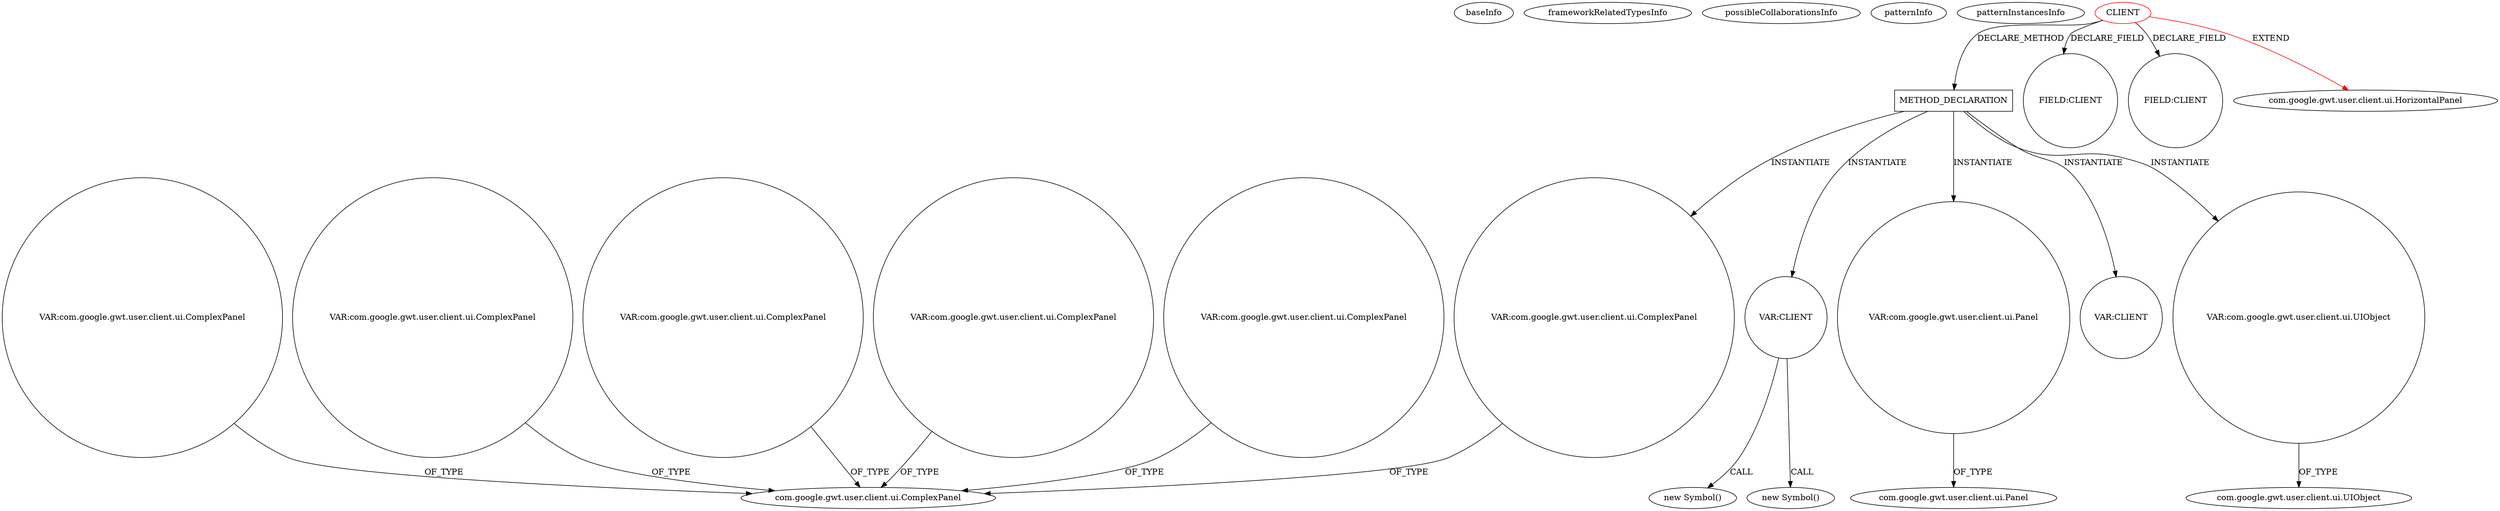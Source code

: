 digraph {
baseInfo[graphId=835,category="pattern",isAnonymous=false,possibleRelation=false]
frameworkRelatedTypesInfo[0="com.google.gwt.user.client.ui.HorizontalPanel"]
possibleCollaborationsInfo[]
patternInfo[frequency=2.0,patternRootClient=0]
patternInstancesInfo[0="luxferrari-AlgebrApp~/luxferrari-AlgebrApp/AlgebrApp-master/AlgebrApp/src/org/luxferrari/algebrapp/client/Product.java~Product~3664",1="luxferrari-AlgebrApp~/luxferrari-AlgebrApp/AlgebrApp-master/AlgebrApp/src/org/luxferrari/algebrapp/client/SubPolynomial.java~SubPolynomial~3660"]
126[label="new Symbol()",vertexType="CONSTRUCTOR_CALL",isFrameworkType=false]
51[label="VAR:CLIENT",vertexType="VARIABLE_EXPRESION",isFrameworkType=false,shape=circle]
28[label="METHOD_DECLARATION",vertexType="CLIENT_METHOD_DECLARATION",isFrameworkType=false,shape=box]
29[label="VAR:com.google.gwt.user.client.ui.Panel",vertexType="VARIABLE_EXPRESION",isFrameworkType=false,shape=circle]
41[label="VAR:com.google.gwt.user.client.ui.UIObject",vertexType="VARIABLE_EXPRESION",isFrameworkType=false,shape=circle]
0[label="CLIENT",vertexType="ROOT_CLIENT_CLASS_DECLARATION",isFrameworkType=false,color=red]
31[label="com.google.gwt.user.client.ui.Panel",vertexType="FRAMEWORK_CLASS_TYPE",isFrameworkType=false]
43[label="com.google.gwt.user.client.ui.UIObject",vertexType="FRAMEWORK_CLASS_TYPE",isFrameworkType=false]
11[label="FIELD:CLIENT",vertexType="FIELD_DECLARATION",isFrameworkType=false,shape=circle]
7[label="FIELD:CLIENT",vertexType="FIELD_DECLARATION",isFrameworkType=false,shape=circle]
89[label="VAR:CLIENT",vertexType="VARIABLE_EXPRESION",isFrameworkType=false,shape=circle]
44[label="VAR:com.google.gwt.user.client.ui.ComplexPanel",vertexType="VARIABLE_EXPRESION",isFrameworkType=false,shape=circle]
1[label="com.google.gwt.user.client.ui.HorizontalPanel",vertexType="FRAMEWORK_CLASS_TYPE",isFrameworkType=false]
107[label="new Symbol()",vertexType="CONSTRUCTOR_CALL",isFrameworkType=false]
40[label="com.google.gwt.user.client.ui.ComplexPanel",vertexType="FRAMEWORK_CLASS_TYPE",isFrameworkType=false]
184[label="VAR:com.google.gwt.user.client.ui.ComplexPanel",vertexType="VARIABLE_EXPRESION",isFrameworkType=false,shape=circle]
163[label="VAR:com.google.gwt.user.client.ui.ComplexPanel",vertexType="VARIABLE_EXPRESION",isFrameworkType=false,shape=circle]
190[label="VAR:com.google.gwt.user.client.ui.ComplexPanel",vertexType="VARIABLE_EXPRESION",isFrameworkType=false,shape=circle]
175[label="VAR:com.google.gwt.user.client.ui.ComplexPanel",vertexType="VARIABLE_EXPRESION",isFrameworkType=false,shape=circle]
196[label="VAR:com.google.gwt.user.client.ui.ComplexPanel",vertexType="VARIABLE_EXPRESION",isFrameworkType=false,shape=circle]
28->89[label="INSTANTIATE"]
163->40[label="OF_TYPE"]
190->40[label="OF_TYPE"]
0->1[label="EXTEND",color=red]
51->126[label="CALL"]
0->28[label="DECLARE_METHOD"]
29->31[label="OF_TYPE"]
0->7[label="DECLARE_FIELD"]
28->29[label="INSTANTIATE"]
184->40[label="OF_TYPE"]
196->40[label="OF_TYPE"]
44->40[label="OF_TYPE"]
28->41[label="INSTANTIATE"]
175->40[label="OF_TYPE"]
28->44[label="INSTANTIATE"]
28->51[label="INSTANTIATE"]
51->107[label="CALL"]
41->43[label="OF_TYPE"]
0->11[label="DECLARE_FIELD"]
}
